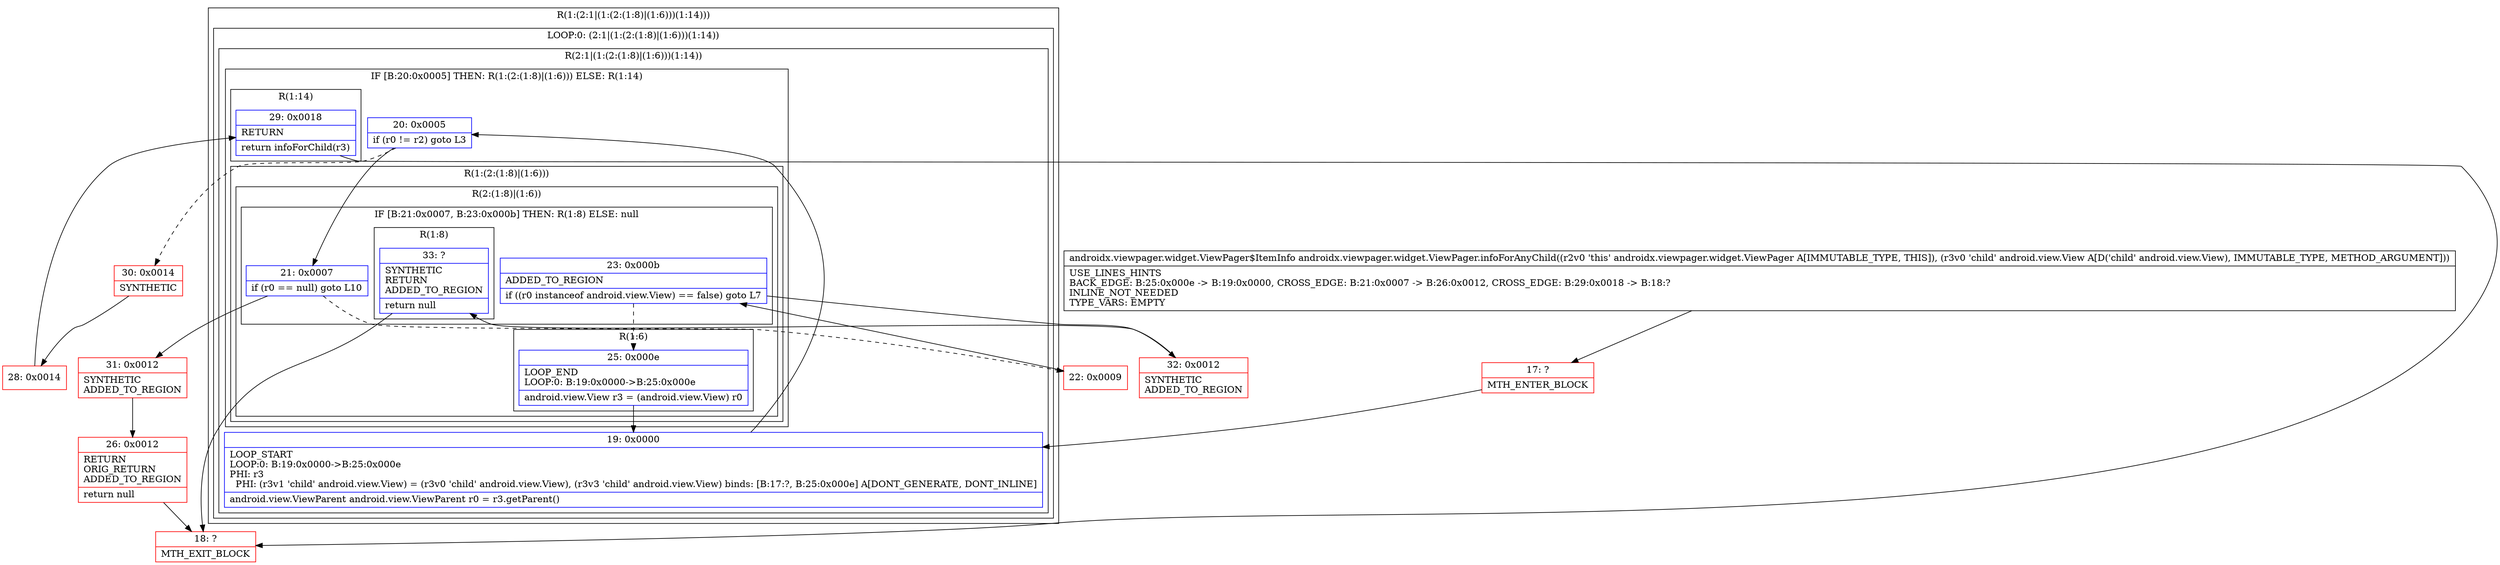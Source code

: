 digraph "CFG forandroidx.viewpager.widget.ViewPager.infoForAnyChild(Landroid\/view\/View;)Landroidx\/viewpager\/widget\/ViewPager$ItemInfo;" {
subgraph cluster_Region_1000092978 {
label = "R(1:(2:1|(1:(2:(1:8)|(1:6)))(1:14)))";
node [shape=record,color=blue];
subgraph cluster_LoopRegion_413604001 {
label = "LOOP:0: (2:1|(1:(2:(1:8)|(1:6)))(1:14))";
node [shape=record,color=blue];
subgraph cluster_Region_318023655 {
label = "R(2:1|(1:(2:(1:8)|(1:6)))(1:14))";
node [shape=record,color=blue];
Node_19 [shape=record,label="{19\:\ 0x0000|LOOP_START\lLOOP:0: B:19:0x0000\-\>B:25:0x000e\lPHI: r3 \l  PHI: (r3v1 'child' android.view.View) = (r3v0 'child' android.view.View), (r3v3 'child' android.view.View) binds: [B:17:?, B:25:0x000e] A[DONT_GENERATE, DONT_INLINE]\l|android.view.ViewParent android.view.ViewParent r0 = r3.getParent()\l}"];
subgraph cluster_IfRegion_2049612425 {
label = "IF [B:20:0x0005] THEN: R(1:(2:(1:8)|(1:6))) ELSE: R(1:14)";
node [shape=record,color=blue];
Node_20 [shape=record,label="{20\:\ 0x0005|if (r0 != r2) goto L3\l}"];
subgraph cluster_Region_1293528140 {
label = "R(1:(2:(1:8)|(1:6)))";
node [shape=record,color=blue];
subgraph cluster_Region_700522723 {
label = "R(2:(1:8)|(1:6))";
node [shape=record,color=blue];
subgraph cluster_IfRegion_841471836 {
label = "IF [B:21:0x0007, B:23:0x000b] THEN: R(1:8) ELSE: null";
node [shape=record,color=blue];
Node_21 [shape=record,label="{21\:\ 0x0007|if (r0 == null) goto L10\l}"];
Node_23 [shape=record,label="{23\:\ 0x000b|ADDED_TO_REGION\l|if ((r0 instanceof android.view.View) == false) goto L7\l}"];
subgraph cluster_Region_1932440908 {
label = "R(1:8)";
node [shape=record,color=blue];
Node_33 [shape=record,label="{33\:\ ?|SYNTHETIC\lRETURN\lADDED_TO_REGION\l|return null\l}"];
}
}
subgraph cluster_Region_486747686 {
label = "R(1:6)";
node [shape=record,color=blue];
Node_25 [shape=record,label="{25\:\ 0x000e|LOOP_END\lLOOP:0: B:19:0x0000\-\>B:25:0x000e\l|android.view.View r3 = (android.view.View) r0\l}"];
}
}
}
subgraph cluster_Region_1399642520 {
label = "R(1:14)";
node [shape=record,color=blue];
Node_29 [shape=record,label="{29\:\ 0x0018|RETURN\l|return infoForChild(r3)\l}"];
}
}
}
}
}
Node_17 [shape=record,color=red,label="{17\:\ ?|MTH_ENTER_BLOCK\l}"];
Node_22 [shape=record,color=red,label="{22\:\ 0x0009}"];
Node_32 [shape=record,color=red,label="{32\:\ 0x0012|SYNTHETIC\lADDED_TO_REGION\l}"];
Node_18 [shape=record,color=red,label="{18\:\ ?|MTH_EXIT_BLOCK\l}"];
Node_31 [shape=record,color=red,label="{31\:\ 0x0012|SYNTHETIC\lADDED_TO_REGION\l}"];
Node_26 [shape=record,color=red,label="{26\:\ 0x0012|RETURN\lORIG_RETURN\lADDED_TO_REGION\l|return null\l}"];
Node_30 [shape=record,color=red,label="{30\:\ 0x0014|SYNTHETIC\l}"];
Node_28 [shape=record,color=red,label="{28\:\ 0x0014}"];
MethodNode[shape=record,label="{androidx.viewpager.widget.ViewPager$ItemInfo androidx.viewpager.widget.ViewPager.infoForAnyChild((r2v0 'this' androidx.viewpager.widget.ViewPager A[IMMUTABLE_TYPE, THIS]), (r3v0 'child' android.view.View A[D('child' android.view.View), IMMUTABLE_TYPE, METHOD_ARGUMENT]))  | USE_LINES_HINTS\lBACK_EDGE: B:25:0x000e \-\> B:19:0x0000, CROSS_EDGE: B:21:0x0007 \-\> B:26:0x0012, CROSS_EDGE: B:29:0x0018 \-\> B:18:?\lINLINE_NOT_NEEDED\lTYPE_VARS: EMPTY\l}"];
MethodNode -> Node_17;Node_19 -> Node_20;
Node_20 -> Node_21;
Node_20 -> Node_30[style=dashed];
Node_21 -> Node_22[style=dashed];
Node_21 -> Node_31;
Node_23 -> Node_25[style=dashed];
Node_23 -> Node_32;
Node_33 -> Node_18;
Node_25 -> Node_19;
Node_29 -> Node_18;
Node_17 -> Node_19;
Node_22 -> Node_23;
Node_32 -> Node_33;
Node_31 -> Node_26;
Node_26 -> Node_18;
Node_30 -> Node_28;
Node_28 -> Node_29;
}

